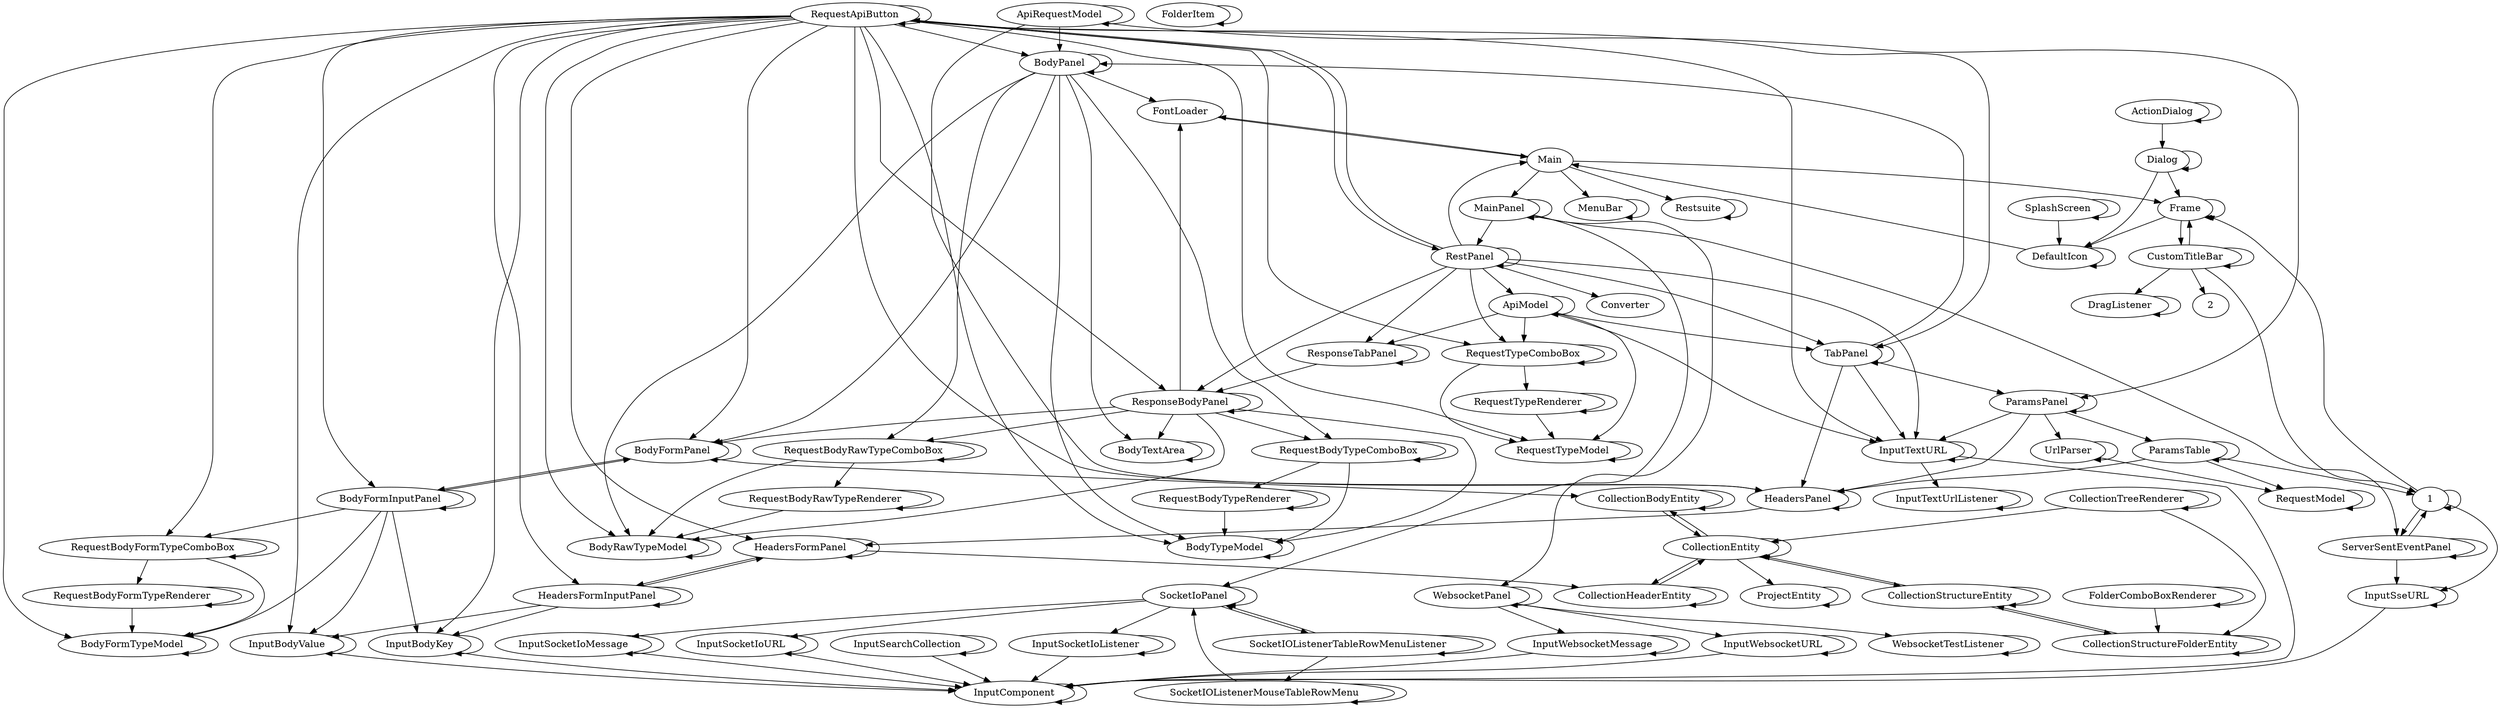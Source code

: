 digraph "graphe de dépendances" {
"RequestApiButton" -> "RequestBodyFormTypeComboBox"
"RequestApiButton" -> "BodyFormTypeModel"
"RequestApiButton" -> "BodyFormPanel"
"RequestApiButton" -> "BodyFormInputPanel"
"RequestApiButton" -> "RequestTypeModel"
"RequestApiButton" -> "InputBodyValue"
"RequestApiButton" -> "InputBodyKey"
"RequestApiButton" -> "HeadersFormPanel"
"RequestApiButton" -> "HeadersPanel"
"RequestApiButton" -> "HeadersFormInputPanel"
"RequestApiButton" -> "BodyPanel"
"RequestApiButton" -> "TabPanel"
"RequestApiButton" -> "RequestApiButton"
"RequestApiButton" -> "RestPanel"
"RequestApiButton" -> "BodyRawTypeModel"
"RequestApiButton" -> "BodyTypeModel"
"RequestApiButton" -> "RequestTypeComboBox"
"RequestApiButton" -> "ResponseBodyPanel"
"RequestApiButton" -> "InputTextURL"
"InputTextURL" -> "InputTextUrlListener"
"InputTextURL" -> "InputTextURL"
"InputTextURL" -> "InputComponent"
"ResponseBodyPanel" -> "BodyTypeModel"
"ResponseBodyPanel" -> "BodyRawTypeModel"
"ResponseBodyPanel" -> "FontLoader"
"ResponseBodyPanel" -> "RequestBodyRawTypeComboBox"
"ResponseBodyPanel" -> "RequestBodyTypeComboBox"
"ResponseBodyPanel" -> "BodyFormPanel"
"ResponseBodyPanel" -> "ResponseBodyPanel"
"ResponseBodyPanel" -> "BodyTextArea"
"RequestTypeComboBox" -> "RequestTypeRenderer"
"RequestTypeComboBox" -> "RequestTypeComboBox"
"RequestTypeComboBox" -> "RequestTypeModel"
"BodyTypeModel" -> "BodyTypeModel"
"BodyRawTypeModel" -> "BodyRawTypeModel"
"RestPanel" -> "ApiModel"
"RestPanel" -> "Converter"
"RestPanel" -> "Main"
"RestPanel" -> "ResponseBodyPanel"
"RestPanel" -> "RestPanel"
"RestPanel" -> "RequestTypeComboBox"
"RestPanel" -> "RequestApiButton"
"RestPanel" -> "ResponseTabPanel"
"RestPanel" -> "InputTextURL"
"RestPanel" -> "TabPanel"
"TabPanel" -> "TabPanel"
"TabPanel" -> "InputTextURL"
"TabPanel" -> "ParamsPanel"
"TabPanel" -> "HeadersPanel"
"TabPanel" -> "BodyPanel"
"BodyPanel" -> "BodyTypeModel"
"BodyPanel" -> "BodyRawTypeModel"
"BodyPanel" -> "FontLoader"
"BodyPanel" -> "RequestBodyRawTypeComboBox"
"BodyPanel" -> "RequestBodyTypeComboBox"
"BodyPanel" -> "BodyFormPanel"
"BodyPanel" -> "BodyPanel"
"BodyPanel" -> "BodyTextArea"
"HeadersFormInputPanel" -> "HeadersFormInputPanel"
"HeadersFormInputPanel" -> "HeadersFormPanel"
"HeadersFormInputPanel" -> "InputBodyValue"
"HeadersFormInputPanel" -> "InputBodyKey"
"HeadersPanel" -> "HeadersPanel"
"HeadersPanel" -> "HeadersFormPanel"
"HeadersFormPanel" -> "CollectionHeaderEntity"
"HeadersFormPanel" -> "HeadersFormPanel"
"HeadersFormPanel" -> "HeadersFormInputPanel"
"InputBodyKey" -> "InputBodyKey"
"InputBodyKey" -> "InputComponent"
"InputBodyValue" -> "InputBodyValue"
"InputBodyValue" -> "InputComponent"
"RequestTypeModel" -> "RequestTypeModel"
"BodyFormInputPanel" -> "BodyFormTypeModel"
"BodyFormInputPanel" -> "BodyFormInputPanel"
"BodyFormInputPanel" -> "BodyFormPanel"
"BodyFormInputPanel" -> "InputBodyValue"
"BodyFormInputPanel" -> "InputBodyKey"
"BodyFormInputPanel" -> "RequestBodyFormTypeComboBox"
"BodyFormPanel" -> "CollectionBodyEntity"
"BodyFormPanel" -> "BodyFormPanel"
"BodyFormPanel" -> "BodyFormInputPanel"
"BodyFormTypeModel" -> "BodyFormTypeModel"
"RequestBodyFormTypeComboBox" -> "RequestBodyFormTypeRenderer"
"RequestBodyFormTypeComboBox" -> "RequestBodyFormTypeComboBox"
"RequestBodyFormTypeComboBox" -> "BodyFormTypeModel"
"RequestBodyFormTypeRenderer" -> "RequestBodyFormTypeRenderer"
"RequestBodyFormTypeRenderer" -> "BodyFormTypeModel"
"RequestBodyRawTypeComboBox" -> "RequestBodyRawTypeRenderer"
"RequestBodyRawTypeComboBox" -> "RequestBodyRawTypeComboBox"
"RequestBodyRawTypeComboBox" -> "BodyRawTypeModel"
"RequestBodyRawTypeRenderer" -> "RequestBodyRawTypeRenderer"
"RequestBodyRawTypeRenderer" -> "BodyRawTypeModel"
"RequestBodyTypeComboBox" -> "RequestBodyTypeRenderer"
"RequestBodyTypeComboBox" -> "RequestBodyTypeComboBox"
"RequestBodyTypeComboBox" -> "BodyTypeModel"
"RequestBodyTypeRenderer" -> "RequestBodyTypeRenderer"
"RequestBodyTypeRenderer" -> "BodyTypeModel"
"RequestTypeRenderer" -> "RequestTypeRenderer"
"RequestTypeRenderer" -> "RequestTypeModel"
"ActionDialog" -> "ActionDialog"
"ActionDialog" -> "Dialog"
"Dialog" -> "Frame"
"Dialog" -> "DefaultIcon"
"Dialog" -> "Dialog"
"DefaultIcon" -> "DefaultIcon"
"DefaultIcon" -> "Main"
"Frame" -> "CustomTitleBar"
"Frame" -> "DefaultIcon"
"Frame" -> "Frame"
"CustomTitleBar" -> "2"
"CustomTitleBar" -> "1"
"CustomTitleBar" -> "Frame"
"CustomTitleBar" -> "DragListener"
"CustomTitleBar" -> "CustomTitleBar"
"InputComponent" -> "InputComponent"
"InputTextUrlListener" -> "InputTextUrlListener"
"InputSearchCollection" -> "InputSearchCollection"
"InputSearchCollection" -> "InputComponent"
"InputSocketIoListener" -> "InputSocketIoListener"
"InputSocketIoListener" -> "InputComponent"
"InputSocketIoMessage" -> "InputSocketIoMessage"
"InputSocketIoMessage" -> "InputComponent"
"InputSocketIoURL" -> "InputSocketIoURL"
"InputSocketIoURL" -> "InputComponent"
"InputSseURL" -> "InputSseURL"
"InputSseURL" -> "InputComponent"
"InputWebsocketMessage" -> "InputWebsocketMessage"
"InputWebsocketMessage" -> "InputComponent"
"InputWebsocketURL" -> "InputWebsocketURL"
"InputWebsocketURL" -> "InputComponent"
"DragListener" -> "DragListener"
"1" -> "1"
"1" -> "InputSseURL"
"1" -> "ServerSentEventPanel"
"1" -> "Frame"
"ParamsTable" -> "RequestModel"
"ParamsTable" -> "1"
"ParamsTable" -> "ParamsTable"
"ParamsTable" -> "HeadersPanel"
"RequestModel" -> "RequestModel"
"BodyTextArea" -> "BodyTextArea"
"MenuBar" -> "MenuBar"
"CollectionBodyEntity" -> "CollectionEntity"
"CollectionBodyEntity" -> "CollectionBodyEntity"
"CollectionEntity" -> "CollectionBodyEntity"
"CollectionEntity" -> "CollectionHeaderEntity"
"CollectionEntity" -> "ProjectEntity"
"CollectionEntity" -> "CollectionStructureEntity"
"CollectionEntity" -> "CollectionEntity"
"CollectionStructureEntity" -> "CollectionEntity"
"CollectionStructureEntity" -> "CollectionStructureFolderEntity"
"CollectionStructureEntity" -> "CollectionStructureEntity"
"ProjectEntity" -> "ProjectEntity"
"CollectionHeaderEntity" -> "CollectionEntity"
"CollectionHeaderEntity" -> "CollectionHeaderEntity"
"CollectionStructureFolderEntity" -> "CollectionStructureEntity"
"CollectionStructureFolderEntity" -> "CollectionStructureFolderEntity"
"Main" -> "MainPanel"
"Main" -> "MenuBar"
"Main" -> "Frame"
"Main" -> "FontLoader"
"Main" -> "Restsuite"
"FontLoader" -> "Main"
"UrlParser" -> "RequestModel"
"UrlParser" -> "UrlParser"
"SocketIOListenerMouseTableRowMenu" -> "SocketIOListenerMouseTableRowMenu"
"SocketIOListenerMouseTableRowMenu" -> "SocketIoPanel"
"SocketIoPanel" -> "SocketIOListenerTableRowMenuListener"
"SocketIoPanel" -> "InputSocketIoListener"
"SocketIoPanel" -> "InputSocketIoMessage"
"SocketIoPanel" -> "SocketIoPanel"
"SocketIoPanel" -> "InputSocketIoURL"
"SocketIOListenerTableRowMenuListener" -> "SocketIOListenerMouseTableRowMenu"
"SocketIOListenerTableRowMenuListener" -> "SocketIOListenerTableRowMenuListener"
"SocketIOListenerTableRowMenuListener" -> "SocketIoPanel"
"WebsocketTestListener" -> "WebsocketTestListener"
"ApiModel" -> "RequestTypeModel"
"ApiModel" -> "ApiModel"
"ApiModel" -> "ResponseTabPanel"
"ApiModel" -> "TabPanel"
"ApiModel" -> "RequestTypeComboBox"
"ApiModel" -> "InputTextURL"
"ResponseTabPanel" -> "ResponseTabPanel"
"ResponseTabPanel" -> "ResponseBodyPanel"
"ApiRequestModel" -> "ApiRequestModel"
"ApiRequestModel" -> "ParamsPanel"
"ApiRequestModel" -> "HeadersPanel"
"ApiRequestModel" -> "BodyPanel"
"ParamsPanel" -> "ParamsPanel"
"ParamsPanel" -> "UrlParser"
"ParamsPanel" -> "HeadersPanel"
"ParamsPanel" -> "ParamsTable"
"ParamsPanel" -> "InputTextURL"
"FolderItem" -> "FolderItem"
"CollectionTreeRenderer" -> "CollectionStructureFolderEntity"
"CollectionTreeRenderer" -> "CollectionTreeRenderer"
"CollectionTreeRenderer" -> "CollectionEntity"
"FolderComboBoxRenderer" -> "FolderComboBoxRenderer"
"FolderComboBoxRenderer" -> "CollectionStructureFolderEntity"
"ServerSentEventPanel" -> "1"
"ServerSentEventPanel" -> "ServerSentEventPanel"
"ServerSentEventPanel" -> "InputSseURL"
"WebsocketPanel" -> "InputWebsocketMessage"
"WebsocketPanel" -> "InputWebsocketURL"
"WebsocketPanel" -> "WebsocketPanel"
"WebsocketPanel" -> "WebsocketTestListener"
"MainPanel" -> "SocketIoPanel"
"MainPanel" -> "ServerSentEventPanel"
"MainPanel" -> "WebsocketPanel"
"MainPanel" -> "RestPanel"
"MainPanel" -> "MainPanel"
"SplashScreen" -> "DefaultIcon"
"SplashScreen" -> "SplashScreen"
"Restsuite" -> "Restsuite"
}